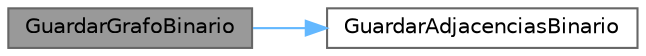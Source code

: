 digraph "GuardarGrafoBinario"
{
 // LATEX_PDF_SIZE
  bgcolor="transparent";
  edge [fontname=Helvetica,fontsize=10,labelfontname=Helvetica,labelfontsize=10];
  node [fontname=Helvetica,fontsize=10,shape=box,height=0.2,width=0.4];
  rankdir="LR";
  Node1 [id="Node000001",label="GuardarGrafoBinario",height=0.2,width=0.4,color="gray40", fillcolor="grey60", style="filled", fontcolor="black",tooltip=" "];
  Node1 -> Node2 [id="edge1_Node000001_Node000002",color="steelblue1",style="solid",tooltip=" "];
  Node2 [id="Node000002",label="GuardarAdjacenciasBinario",height=0.2,width=0.4,color="grey40", fillcolor="white", style="filled",URL="$_ficheiro_8c.html#a9a0de49ccce6b9925a04b31d1720a585",tooltip=" "];
}
